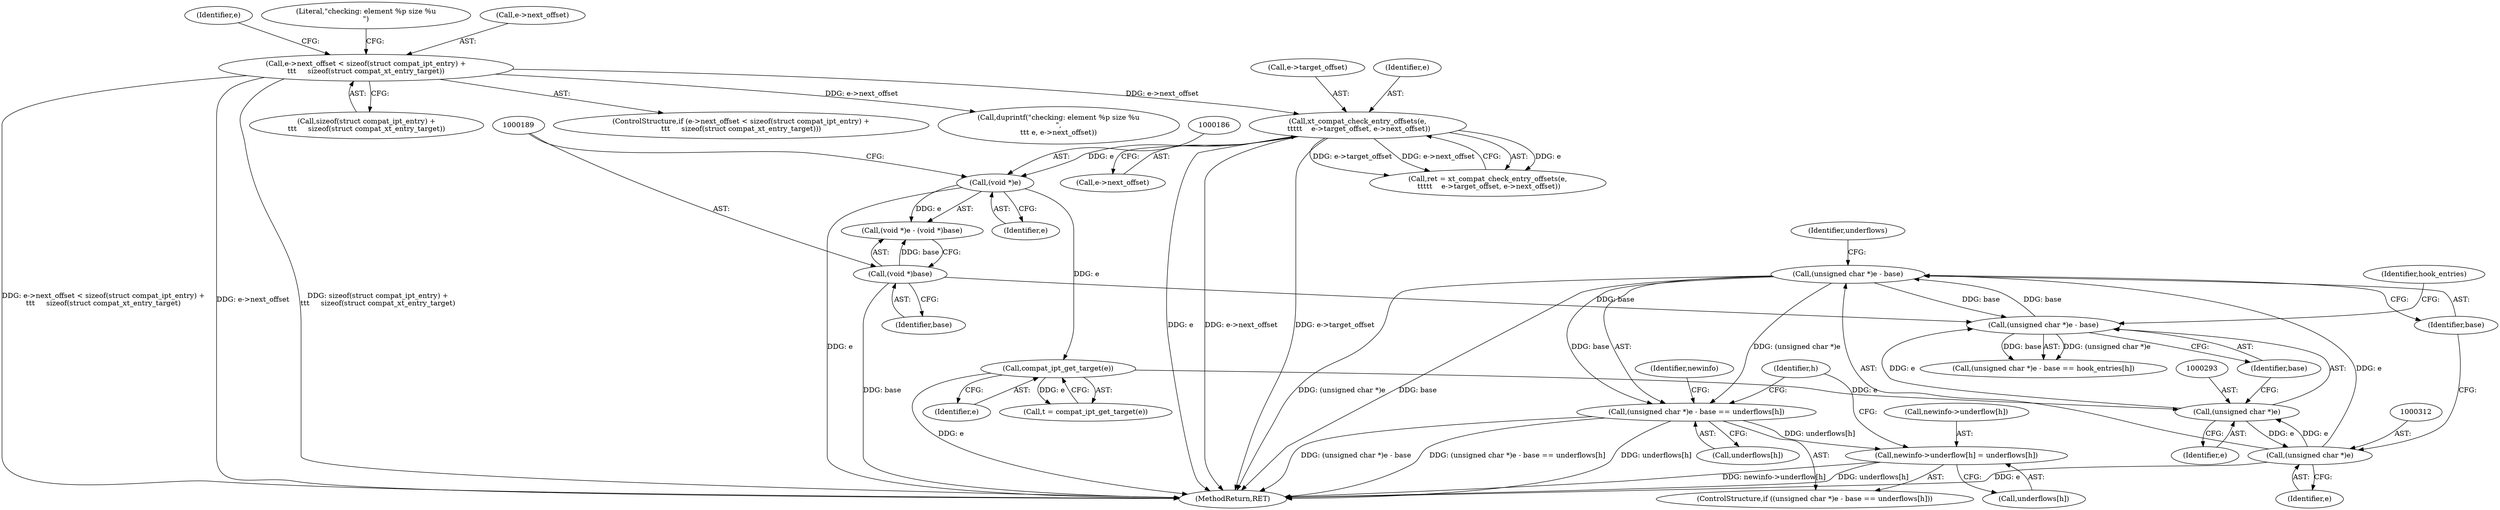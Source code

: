 digraph "1_linux_ce683e5f9d045e5d67d1312a42b359cb2ab2a13c_1@array" {
"1000309" [label="(Call,(unsigned char *)e - base == underflows[h])"];
"1000310" [label="(Call,(unsigned char *)e - base)"];
"1000311" [label="(Call,(unsigned char *)e)"];
"1000292" [label="(Call,(unsigned char *)e)"];
"1000215" [label="(Call,compat_ipt_get_target(e))"];
"1000185" [label="(Call,(void *)e)"];
"1000163" [label="(Call,xt_compat_check_entry_offsets(e,\n \t\t\t\t\t    e->target_offset, e->next_offset))"];
"1000132" [label="(Call,e->next_offset < sizeof(struct compat_ipt_entry) +\n\t\t\t     sizeof(struct compat_xt_entry_target))"];
"1000291" [label="(Call,(unsigned char *)e - base)"];
"1000188" [label="(Call,(void *)base)"];
"1000318" [label="(Call,newinfo->underflow[h] = underflows[h])"];
"1000142" [label="(Call,duprintf(\"checking: element %p size %u\n\",\n\t\t\t e, e->next_offset))"];
"1000314" [label="(Identifier,base)"];
"1000291" [label="(Call,(unsigned char *)e - base)"];
"1000213" [label="(Call,t = compat_ipt_get_target(e))"];
"1000297" [label="(Identifier,hook_entries)"];
"1000321" [label="(Identifier,newinfo)"];
"1000161" [label="(Call,ret = xt_compat_check_entry_offsets(e,\n \t\t\t\t\t    e->target_offset, e->next_offset))"];
"1000310" [label="(Call,(unsigned char *)e - base)"];
"1000311" [label="(Call,(unsigned char *)e)"];
"1000165" [label="(Call,e->target_offset)"];
"1000163" [label="(Call,xt_compat_check_entry_offsets(e,\n \t\t\t\t\t    e->target_offset, e->next_offset))"];
"1000295" [label="(Identifier,base)"];
"1000216" [label="(Identifier,e)"];
"1000294" [label="(Identifier,e)"];
"1000132" [label="(Call,e->next_offset < sizeof(struct compat_ipt_entry) +\n\t\t\t     sizeof(struct compat_xt_entry_target))"];
"1000156" [label="(Identifier,e)"];
"1000324" [label="(Call,underflows[h])"];
"1000143" [label="(Literal,\"checking: element %p size %u\n\")"];
"1000313" [label="(Identifier,e)"];
"1000292" [label="(Call,(unsigned char *)e)"];
"1000185" [label="(Call,(void *)e)"];
"1000315" [label="(Call,underflows[h])"];
"1000287" [label="(Identifier,h)"];
"1000215" [label="(Call,compat_ipt_get_target(e))"];
"1000308" [label="(ControlStructure,if ((unsigned char *)e - base == underflows[h]))"];
"1000168" [label="(Call,e->next_offset)"];
"1000136" [label="(Call,sizeof(struct compat_ipt_entry) +\n\t\t\t     sizeof(struct compat_xt_entry_target))"];
"1000133" [label="(Call,e->next_offset)"];
"1000187" [label="(Identifier,e)"];
"1000184" [label="(Call,(void *)e - (void *)base)"];
"1000188" [label="(Call,(void *)base)"];
"1000190" [label="(Identifier,base)"];
"1000318" [label="(Call,newinfo->underflow[h] = underflows[h])"];
"1000319" [label="(Call,newinfo->underflow[h])"];
"1000375" [label="(MethodReturn,RET)"];
"1000164" [label="(Identifier,e)"];
"1000131" [label="(ControlStructure,if (e->next_offset < sizeof(struct compat_ipt_entry) +\n\t\t\t     sizeof(struct compat_xt_entry_target)))"];
"1000290" [label="(Call,(unsigned char *)e - base == hook_entries[h])"];
"1000316" [label="(Identifier,underflows)"];
"1000309" [label="(Call,(unsigned char *)e - base == underflows[h])"];
"1000309" -> "1000308"  [label="AST: "];
"1000309" -> "1000315"  [label="CFG: "];
"1000310" -> "1000309"  [label="AST: "];
"1000315" -> "1000309"  [label="AST: "];
"1000321" -> "1000309"  [label="CFG: "];
"1000287" -> "1000309"  [label="CFG: "];
"1000309" -> "1000375"  [label="DDG: (unsigned char *)e - base"];
"1000309" -> "1000375"  [label="DDG: (unsigned char *)e - base == underflows[h]"];
"1000309" -> "1000375"  [label="DDG: underflows[h]"];
"1000310" -> "1000309"  [label="DDG: (unsigned char *)e"];
"1000310" -> "1000309"  [label="DDG: base"];
"1000309" -> "1000318"  [label="DDG: underflows[h]"];
"1000310" -> "1000314"  [label="CFG: "];
"1000311" -> "1000310"  [label="AST: "];
"1000314" -> "1000310"  [label="AST: "];
"1000316" -> "1000310"  [label="CFG: "];
"1000310" -> "1000375"  [label="DDG: (unsigned char *)e"];
"1000310" -> "1000375"  [label="DDG: base"];
"1000310" -> "1000291"  [label="DDG: base"];
"1000311" -> "1000310"  [label="DDG: e"];
"1000291" -> "1000310"  [label="DDG: base"];
"1000311" -> "1000313"  [label="CFG: "];
"1000312" -> "1000311"  [label="AST: "];
"1000313" -> "1000311"  [label="AST: "];
"1000314" -> "1000311"  [label="CFG: "];
"1000311" -> "1000375"  [label="DDG: e"];
"1000311" -> "1000292"  [label="DDG: e"];
"1000292" -> "1000311"  [label="DDG: e"];
"1000292" -> "1000291"  [label="AST: "];
"1000292" -> "1000294"  [label="CFG: "];
"1000293" -> "1000292"  [label="AST: "];
"1000294" -> "1000292"  [label="AST: "];
"1000295" -> "1000292"  [label="CFG: "];
"1000292" -> "1000291"  [label="DDG: e"];
"1000215" -> "1000292"  [label="DDG: e"];
"1000215" -> "1000213"  [label="AST: "];
"1000215" -> "1000216"  [label="CFG: "];
"1000216" -> "1000215"  [label="AST: "];
"1000213" -> "1000215"  [label="CFG: "];
"1000215" -> "1000375"  [label="DDG: e"];
"1000215" -> "1000213"  [label="DDG: e"];
"1000185" -> "1000215"  [label="DDG: e"];
"1000185" -> "1000184"  [label="AST: "];
"1000185" -> "1000187"  [label="CFG: "];
"1000186" -> "1000185"  [label="AST: "];
"1000187" -> "1000185"  [label="AST: "];
"1000189" -> "1000185"  [label="CFG: "];
"1000185" -> "1000375"  [label="DDG: e"];
"1000185" -> "1000184"  [label="DDG: e"];
"1000163" -> "1000185"  [label="DDG: e"];
"1000163" -> "1000161"  [label="AST: "];
"1000163" -> "1000168"  [label="CFG: "];
"1000164" -> "1000163"  [label="AST: "];
"1000165" -> "1000163"  [label="AST: "];
"1000168" -> "1000163"  [label="AST: "];
"1000161" -> "1000163"  [label="CFG: "];
"1000163" -> "1000375"  [label="DDG: e"];
"1000163" -> "1000375"  [label="DDG: e->next_offset"];
"1000163" -> "1000375"  [label="DDG: e->target_offset"];
"1000163" -> "1000161"  [label="DDG: e"];
"1000163" -> "1000161"  [label="DDG: e->target_offset"];
"1000163" -> "1000161"  [label="DDG: e->next_offset"];
"1000132" -> "1000163"  [label="DDG: e->next_offset"];
"1000132" -> "1000131"  [label="AST: "];
"1000132" -> "1000136"  [label="CFG: "];
"1000133" -> "1000132"  [label="AST: "];
"1000136" -> "1000132"  [label="AST: "];
"1000143" -> "1000132"  [label="CFG: "];
"1000156" -> "1000132"  [label="CFG: "];
"1000132" -> "1000375"  [label="DDG: e->next_offset < sizeof(struct compat_ipt_entry) +\n\t\t\t     sizeof(struct compat_xt_entry_target)"];
"1000132" -> "1000375"  [label="DDG: e->next_offset"];
"1000132" -> "1000375"  [label="DDG: sizeof(struct compat_ipt_entry) +\n\t\t\t     sizeof(struct compat_xt_entry_target)"];
"1000132" -> "1000142"  [label="DDG: e->next_offset"];
"1000291" -> "1000290"  [label="AST: "];
"1000291" -> "1000295"  [label="CFG: "];
"1000295" -> "1000291"  [label="AST: "];
"1000297" -> "1000291"  [label="CFG: "];
"1000291" -> "1000290"  [label="DDG: (unsigned char *)e"];
"1000291" -> "1000290"  [label="DDG: base"];
"1000188" -> "1000291"  [label="DDG: base"];
"1000188" -> "1000184"  [label="AST: "];
"1000188" -> "1000190"  [label="CFG: "];
"1000189" -> "1000188"  [label="AST: "];
"1000190" -> "1000188"  [label="AST: "];
"1000184" -> "1000188"  [label="CFG: "];
"1000188" -> "1000375"  [label="DDG: base"];
"1000188" -> "1000184"  [label="DDG: base"];
"1000318" -> "1000308"  [label="AST: "];
"1000318" -> "1000324"  [label="CFG: "];
"1000319" -> "1000318"  [label="AST: "];
"1000324" -> "1000318"  [label="AST: "];
"1000287" -> "1000318"  [label="CFG: "];
"1000318" -> "1000375"  [label="DDG: newinfo->underflow[h]"];
"1000318" -> "1000375"  [label="DDG: underflows[h]"];
}
